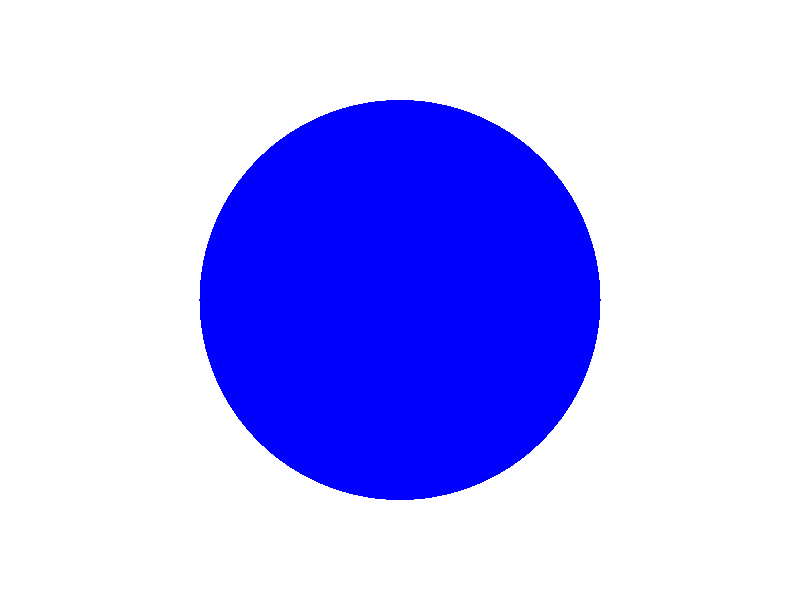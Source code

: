 
#include "colors.inc" //Para incluir nombres de colores

//Cámara
//Me permite colocar una cámara y aputarla a una localización específica.
camera{
    //Dónde se encuentra la cámara con coordenadas <x,y,z>
    location <0,1,-3>
    //A donde apunta con coordenadas <x,y,z>
    look_at <0,0,0>
    }

//Fuente de luz
  light_source {
    <2, 10, -3>
    color White
    area_light <5, 0, 0>, <0, 0, 5>, 5, 5
    adaptive 1
    jitter
  }
  
//Esfera
sphere{
    //Localización y radio
    //El movimiento del ojbeto sera atravez del eje x.
    <clock, 0, 0>, 1
    //Textura de la esfera
    texture{
	//Solo se usa pigmento    
        pigment{
	    //Color en RGB y transparencia del color
            color rgb<0,0,1>
        }
	//El acabado final y representa una propiedad de la reflexión de la luz
        finish{
            phong 1         
        }   
    }
}

//Plano 
  plane {
    y, -1
    texture {
	    pigment{
		    color rgb<1,1,1>
	    }
      finish {
        diffuse 0.4
        ambient 0.2
        phong 1
        phong_size 100
        reflection 0.25
      }
    }
  }

//Plano 
  plane {
    x, -1
    texture {
	    pigment{
		    color rgb<1,1,1>
	    }
      finish {
        diffuse 0.4
        ambient 0.2
        phong 1
        phong_size 100
        reflection 0.25
      }
    }
  }
  
 //Plano 
  plane {
    z, 1
    texture {
	    pigment{
		    color rgb<1,1,1>
	    }
      finish {
        diffuse 0.4
        ambient 0.2
        phong 1
        phong_size 100
        reflection 0.25
      }
    }
  }
